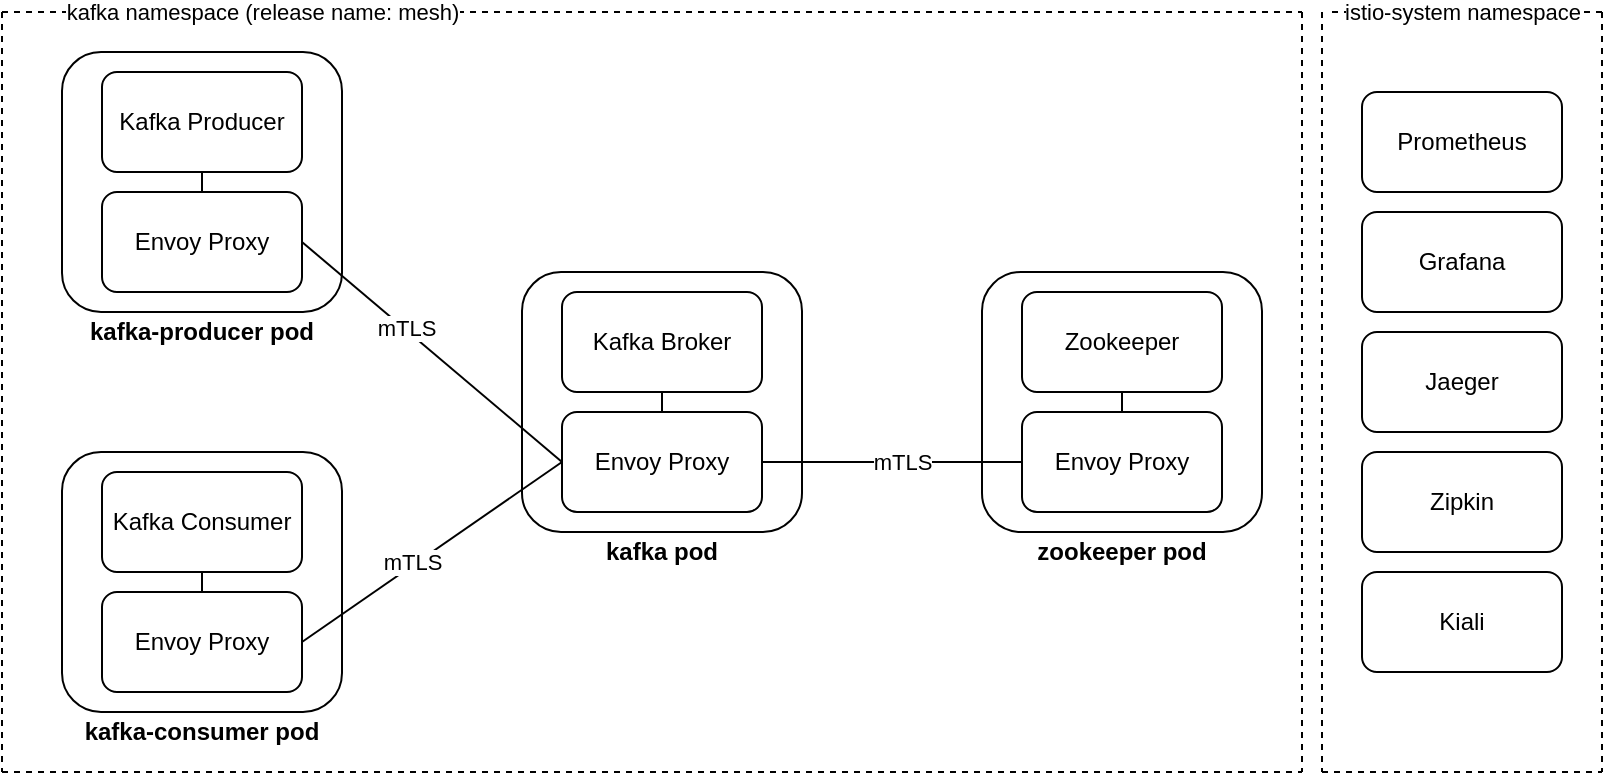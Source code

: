 <mxfile version="15.2.7" type="device"><diagram id="MX5ZFlfAbdhC90dNuj8z" name="Page-1"><mxGraphModel dx="989" dy="648" grid="1" gridSize="10" guides="1" tooltips="1" connect="1" arrows="1" fold="1" page="1" pageScale="1" pageWidth="827" pageHeight="1169" math="0" shadow="0"><root><mxCell id="0"/><mxCell id="1" parent="0"/><mxCell id="hIGccBm029BS-qBHC4ke-7" value="" style="rounded=1;whiteSpace=wrap;html=1;" vertex="1" parent="1"><mxGeometry x="560" y="220" width="140" height="130" as="geometry"/></mxCell><mxCell id="hIGccBm029BS-qBHC4ke-36" value="Kafka Broker" style="rounded=1;whiteSpace=wrap;html=1;" vertex="1" parent="1"><mxGeometry x="580" y="230" width="100" height="50" as="geometry"/></mxCell><mxCell id="hIGccBm029BS-qBHC4ke-37" value="Envoy Proxy" style="rounded=1;whiteSpace=wrap;html=1;" vertex="1" parent="1"><mxGeometry x="580" y="290" width="100" height="50" as="geometry"/></mxCell><mxCell id="hIGccBm029BS-qBHC4ke-38" value="" style="rounded=1;whiteSpace=wrap;html=1;" vertex="1" parent="1"><mxGeometry x="790" y="220" width="140" height="130" as="geometry"/></mxCell><mxCell id="hIGccBm029BS-qBHC4ke-39" value="Zookeeper" style="rounded=1;whiteSpace=wrap;html=1;" vertex="1" parent="1"><mxGeometry x="810" y="230" width="100" height="50" as="geometry"/></mxCell><mxCell id="hIGccBm029BS-qBHC4ke-40" value="Envoy Proxy" style="rounded=1;whiteSpace=wrap;html=1;" vertex="1" parent="1"><mxGeometry x="810" y="290" width="100" height="50" as="geometry"/></mxCell><mxCell id="hIGccBm029BS-qBHC4ke-41" value="" style="endArrow=none;html=1;exitX=1;exitY=0.5;exitDx=0;exitDy=0;entryX=0;entryY=0.5;entryDx=0;entryDy=0;" edge="1" parent="1" source="hIGccBm029BS-qBHC4ke-37" target="hIGccBm029BS-qBHC4ke-40"><mxGeometry width="50" height="50" relative="1" as="geometry"><mxPoint x="730" y="480" as="sourcePoint"/><mxPoint x="780" y="430" as="targetPoint"/></mxGeometry></mxCell><mxCell id="hIGccBm029BS-qBHC4ke-66" value="mTLS" style="edgeLabel;html=1;align=center;verticalAlign=middle;resizable=0;points=[];" vertex="1" connectable="0" parent="hIGccBm029BS-qBHC4ke-41"><mxGeometry x="-0.2" y="1" relative="1" as="geometry"><mxPoint x="18" y="1" as="offset"/></mxGeometry></mxCell><mxCell id="hIGccBm029BS-qBHC4ke-42" value="" style="endArrow=none;html=1;exitX=0.5;exitY=0;exitDx=0;exitDy=0;entryX=0.5;entryY=1;entryDx=0;entryDy=0;" edge="1" parent="1" source="hIGccBm029BS-qBHC4ke-37" target="hIGccBm029BS-qBHC4ke-36"><mxGeometry width="50" height="50" relative="1" as="geometry"><mxPoint x="690" y="370" as="sourcePoint"/><mxPoint x="820" y="370" as="targetPoint"/></mxGeometry></mxCell><mxCell id="hIGccBm029BS-qBHC4ke-43" value="" style="endArrow=none;html=1;exitX=0.5;exitY=0;exitDx=0;exitDy=0;entryX=0.5;entryY=1;entryDx=0;entryDy=0;" edge="1" parent="1" source="hIGccBm029BS-qBHC4ke-40" target="hIGccBm029BS-qBHC4ke-39"><mxGeometry width="50" height="50" relative="1" as="geometry"><mxPoint x="640" y="300" as="sourcePoint"/><mxPoint x="640" y="290" as="targetPoint"/></mxGeometry></mxCell><mxCell id="hIGccBm029BS-qBHC4ke-44" value="&lt;b&gt;kafka pod&lt;/b&gt;" style="text;html=1;strokeColor=none;fillColor=none;align=center;verticalAlign=middle;whiteSpace=wrap;rounded=0;" vertex="1" parent="1"><mxGeometry x="590" y="350" width="80" height="20" as="geometry"/></mxCell><mxCell id="hIGccBm029BS-qBHC4ke-45" value="&lt;b&gt;zookeeper pod&lt;/b&gt;" style="text;html=1;strokeColor=none;fillColor=none;align=center;verticalAlign=middle;whiteSpace=wrap;rounded=0;" vertex="1" parent="1"><mxGeometry x="810" y="350" width="100" height="20" as="geometry"/></mxCell><mxCell id="hIGccBm029BS-qBHC4ke-46" value="" style="rounded=1;whiteSpace=wrap;html=1;" vertex="1" parent="1"><mxGeometry x="330" y="110" width="140" height="130" as="geometry"/></mxCell><mxCell id="hIGccBm029BS-qBHC4ke-47" value="Kafka Producer" style="rounded=1;whiteSpace=wrap;html=1;" vertex="1" parent="1"><mxGeometry x="350" y="120" width="100" height="50" as="geometry"/></mxCell><mxCell id="hIGccBm029BS-qBHC4ke-48" value="Envoy Proxy" style="rounded=1;whiteSpace=wrap;html=1;" vertex="1" parent="1"><mxGeometry x="350" y="180" width="100" height="50" as="geometry"/></mxCell><mxCell id="hIGccBm029BS-qBHC4ke-49" value="" style="endArrow=none;html=1;exitX=0.5;exitY=0;exitDx=0;exitDy=0;entryX=0.5;entryY=1;entryDx=0;entryDy=0;" edge="1" parent="1" source="hIGccBm029BS-qBHC4ke-48" target="hIGccBm029BS-qBHC4ke-47"><mxGeometry width="50" height="50" relative="1" as="geometry"><mxPoint x="460" y="260" as="sourcePoint"/><mxPoint x="590" y="260" as="targetPoint"/></mxGeometry></mxCell><mxCell id="hIGccBm029BS-qBHC4ke-50" value="&lt;b&gt;kafka-producer pod&lt;/b&gt;" style="text;html=1;strokeColor=none;fillColor=none;align=center;verticalAlign=middle;whiteSpace=wrap;rounded=0;" vertex="1" parent="1"><mxGeometry x="340" y="240" width="120" height="20" as="geometry"/></mxCell><mxCell id="hIGccBm029BS-qBHC4ke-51" value="" style="rounded=1;whiteSpace=wrap;html=1;" vertex="1" parent="1"><mxGeometry x="330" y="310" width="140" height="130" as="geometry"/></mxCell><mxCell id="hIGccBm029BS-qBHC4ke-52" value="Kafka Consumer" style="rounded=1;whiteSpace=wrap;html=1;" vertex="1" parent="1"><mxGeometry x="350" y="320" width="100" height="50" as="geometry"/></mxCell><mxCell id="hIGccBm029BS-qBHC4ke-53" value="Envoy Proxy" style="rounded=1;whiteSpace=wrap;html=1;" vertex="1" parent="1"><mxGeometry x="350" y="380" width="100" height="50" as="geometry"/></mxCell><mxCell id="hIGccBm029BS-qBHC4ke-54" value="" style="endArrow=none;html=1;exitX=0.5;exitY=0;exitDx=0;exitDy=0;entryX=0.5;entryY=1;entryDx=0;entryDy=0;" edge="1" parent="1" source="hIGccBm029BS-qBHC4ke-53" target="hIGccBm029BS-qBHC4ke-52"><mxGeometry width="50" height="50" relative="1" as="geometry"><mxPoint x="460" y="460" as="sourcePoint"/><mxPoint x="590" y="460" as="targetPoint"/></mxGeometry></mxCell><mxCell id="hIGccBm029BS-qBHC4ke-55" value="&lt;b&gt;kafka-consumer pod&lt;/b&gt;" style="text;html=1;strokeColor=none;fillColor=none;align=center;verticalAlign=middle;whiteSpace=wrap;rounded=0;" vertex="1" parent="1"><mxGeometry x="335" y="440" width="130" height="20" as="geometry"/></mxCell><mxCell id="hIGccBm029BS-qBHC4ke-56" value="" style="endArrow=none;html=1;exitX=1;exitY=0.5;exitDx=0;exitDy=0;entryX=0;entryY=0.5;entryDx=0;entryDy=0;" edge="1" parent="1" source="hIGccBm029BS-qBHC4ke-53" target="hIGccBm029BS-qBHC4ke-37"><mxGeometry width="50" height="50" relative="1" as="geometry"><mxPoint x="590" y="470" as="sourcePoint"/><mxPoint x="640" y="420" as="targetPoint"/></mxGeometry></mxCell><mxCell id="hIGccBm029BS-qBHC4ke-65" value="mTLS" style="edgeLabel;html=1;align=center;verticalAlign=middle;resizable=0;points=[];" vertex="1" connectable="0" parent="hIGccBm029BS-qBHC4ke-56"><mxGeometry x="-0.14" y="2" relative="1" as="geometry"><mxPoint as="offset"/></mxGeometry></mxCell><mxCell id="hIGccBm029BS-qBHC4ke-57" value="" style="endArrow=none;html=1;exitX=1;exitY=0.5;exitDx=0;exitDy=0;entryX=0;entryY=0.5;entryDx=0;entryDy=0;" edge="1" parent="1" source="hIGccBm029BS-qBHC4ke-48" target="hIGccBm029BS-qBHC4ke-37"><mxGeometry width="50" height="50" relative="1" as="geometry"><mxPoint x="460" y="415" as="sourcePoint"/><mxPoint x="590" y="325" as="targetPoint"/></mxGeometry></mxCell><mxCell id="hIGccBm029BS-qBHC4ke-64" value="mTLS" style="edgeLabel;html=1;align=center;verticalAlign=middle;resizable=0;points=[];" vertex="1" connectable="0" parent="hIGccBm029BS-qBHC4ke-57"><mxGeometry x="-0.208" y="1" relative="1" as="geometry"><mxPoint as="offset"/></mxGeometry></mxCell><mxCell id="hIGccBm029BS-qBHC4ke-59" value="" style="endArrow=none;dashed=1;html=1;" edge="1" parent="1"><mxGeometry width="50" height="50" relative="1" as="geometry"><mxPoint x="300" y="470" as="sourcePoint"/><mxPoint x="950" y="470" as="targetPoint"/></mxGeometry></mxCell><mxCell id="hIGccBm029BS-qBHC4ke-60" value="" style="endArrow=none;dashed=1;html=1;" edge="1" parent="1"><mxGeometry width="50" height="50" relative="1" as="geometry"><mxPoint x="300" y="90" as="sourcePoint"/><mxPoint x="950" y="90" as="targetPoint"/></mxGeometry></mxCell><mxCell id="hIGccBm029BS-qBHC4ke-63" value="kafka namespace (release name: mesh)" style="edgeLabel;html=1;align=center;verticalAlign=middle;resizable=0;points=[];" vertex="1" connectable="0" parent="hIGccBm029BS-qBHC4ke-60"><mxGeometry x="-0.375" y="3" relative="1" as="geometry"><mxPoint x="-73" y="3" as="offset"/></mxGeometry></mxCell><mxCell id="hIGccBm029BS-qBHC4ke-61" value="" style="endArrow=none;dashed=1;html=1;" edge="1" parent="1"><mxGeometry width="50" height="50" relative="1" as="geometry"><mxPoint x="300" y="90" as="sourcePoint"/><mxPoint x="300" y="470" as="targetPoint"/></mxGeometry></mxCell><mxCell id="hIGccBm029BS-qBHC4ke-62" value="" style="endArrow=none;dashed=1;html=1;" edge="1" parent="1"><mxGeometry width="50" height="50" relative="1" as="geometry"><mxPoint x="950" y="90" as="sourcePoint"/><mxPoint x="950" y="470" as="targetPoint"/></mxGeometry></mxCell><mxCell id="hIGccBm029BS-qBHC4ke-72" value="Grafana" style="rounded=1;whiteSpace=wrap;html=1;" vertex="1" parent="1"><mxGeometry x="980" y="190" width="100" height="50" as="geometry"/></mxCell><mxCell id="hIGccBm029BS-qBHC4ke-73" value="Prometheus" style="rounded=1;whiteSpace=wrap;html=1;" vertex="1" parent="1"><mxGeometry x="980" y="130" width="100" height="50" as="geometry"/></mxCell><mxCell id="hIGccBm029BS-qBHC4ke-75" value="Kiali" style="rounded=1;whiteSpace=wrap;html=1;" vertex="1" parent="1"><mxGeometry x="980" y="370" width="100" height="50" as="geometry"/></mxCell><mxCell id="hIGccBm029BS-qBHC4ke-76" value="Jaeger" style="rounded=1;whiteSpace=wrap;html=1;" vertex="1" parent="1"><mxGeometry x="980" y="250" width="100" height="50" as="geometry"/></mxCell><mxCell id="hIGccBm029BS-qBHC4ke-77" value="Zipkin" style="rounded=1;whiteSpace=wrap;html=1;" vertex="1" parent="1"><mxGeometry x="980" y="310" width="100" height="50" as="geometry"/></mxCell><mxCell id="hIGccBm029BS-qBHC4ke-78" value="" style="endArrow=none;dashed=1;html=1;" edge="1" parent="1"><mxGeometry width="50" height="50" relative="1" as="geometry"><mxPoint x="960" y="470" as="sourcePoint"/><mxPoint x="1100" y="470" as="targetPoint"/></mxGeometry></mxCell><mxCell id="hIGccBm029BS-qBHC4ke-79" value="" style="endArrow=none;dashed=1;html=1;" edge="1" parent="1"><mxGeometry width="50" height="50" relative="1" as="geometry"><mxPoint x="965" y="90" as="sourcePoint"/><mxPoint x="1100" y="90" as="targetPoint"/></mxGeometry></mxCell><mxCell id="hIGccBm029BS-qBHC4ke-82" value="istio-system namespace" style="edgeLabel;html=1;align=center;verticalAlign=middle;resizable=0;points=[];" vertex="1" connectable="0" parent="hIGccBm029BS-qBHC4ke-79"><mxGeometry x="0.304" y="-1" relative="1" as="geometry"><mxPoint x="-23" y="-1" as="offset"/></mxGeometry></mxCell><mxCell id="hIGccBm029BS-qBHC4ke-80" value="" style="endArrow=none;dashed=1;html=1;" edge="1" parent="1"><mxGeometry width="50" height="50" relative="1" as="geometry"><mxPoint x="960" y="90" as="sourcePoint"/><mxPoint x="960" y="470" as="targetPoint"/></mxGeometry></mxCell><mxCell id="hIGccBm029BS-qBHC4ke-81" value="" style="endArrow=none;dashed=1;html=1;" edge="1" parent="1"><mxGeometry width="50" height="50" relative="1" as="geometry"><mxPoint x="1100" y="90" as="sourcePoint"/><mxPoint x="1100" y="470" as="targetPoint"/></mxGeometry></mxCell></root></mxGraphModel></diagram></mxfile>